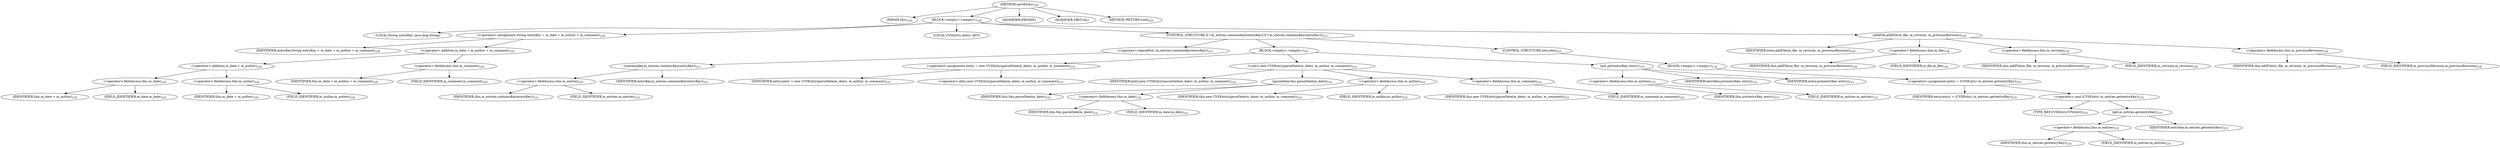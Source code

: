 digraph "saveEntry" {  
"411" [label = <(METHOD,saveEntry)<SUB>228</SUB>> ]
"16" [label = <(PARAM,this)<SUB>228</SUB>> ]
"412" [label = <(BLOCK,&lt;empty&gt;,&lt;empty&gt;)<SUB>228</SUB>> ]
"413" [label = <(LOCAL,String entryKey: java.lang.String)> ]
"414" [label = <(&lt;operator&gt;.assignment,String entryKey = m_date + m_author + m_comment)<SUB>229</SUB>> ]
"415" [label = <(IDENTIFIER,entryKey,String entryKey = m_date + m_author + m_comment)<SUB>229</SUB>> ]
"416" [label = <(&lt;operator&gt;.addition,m_date + m_author + m_comment)<SUB>229</SUB>> ]
"417" [label = <(&lt;operator&gt;.addition,m_date + m_author)<SUB>229</SUB>> ]
"418" [label = <(&lt;operator&gt;.fieldAccess,this.m_date)<SUB>229</SUB>> ]
"419" [label = <(IDENTIFIER,this,m_date + m_author)<SUB>229</SUB>> ]
"420" [label = <(FIELD_IDENTIFIER,m_date,m_date)<SUB>229</SUB>> ]
"421" [label = <(&lt;operator&gt;.fieldAccess,this.m_author)<SUB>229</SUB>> ]
"422" [label = <(IDENTIFIER,this,m_date + m_author)<SUB>229</SUB>> ]
"423" [label = <(FIELD_IDENTIFIER,m_author,m_author)<SUB>229</SUB>> ]
"424" [label = <(&lt;operator&gt;.fieldAccess,this.m_comment)<SUB>229</SUB>> ]
"425" [label = <(IDENTIFIER,this,m_date + m_author + m_comment)<SUB>229</SUB>> ]
"426" [label = <(FIELD_IDENTIFIER,m_comment,m_comment)<SUB>229</SUB>> ]
"18" [label = <(LOCAL,CVSEntry entry: ANY)> ]
"427" [label = <(CONTROL_STRUCTURE,if (!m_entries.containsKey(entryKey)),if (!m_entries.containsKey(entryKey)))<SUB>231</SUB>> ]
"428" [label = <(&lt;operator&gt;.logicalNot,!m_entries.containsKey(entryKey))<SUB>231</SUB>> ]
"429" [label = <(containsKey,m_entries.containsKey(entryKey))<SUB>231</SUB>> ]
"430" [label = <(&lt;operator&gt;.fieldAccess,this.m_entries)<SUB>231</SUB>> ]
"431" [label = <(IDENTIFIER,this,m_entries.containsKey(entryKey))<SUB>231</SUB>> ]
"432" [label = <(FIELD_IDENTIFIER,m_entries,m_entries)<SUB>231</SUB>> ]
"433" [label = <(IDENTIFIER,entryKey,m_entries.containsKey(entryKey))<SUB>231</SUB>> ]
"434" [label = <(BLOCK,&lt;empty&gt;,&lt;empty&gt;)<SUB>231</SUB>> ]
"435" [label = <(&lt;operator&gt;.assignment,entry = new CVSEntry(parseDate(m_date), m_author, m_comment))<SUB>232</SUB>> ]
"436" [label = <(IDENTIFIER,entry,entry = new CVSEntry(parseDate(m_date), m_author, m_comment))<SUB>232</SUB>> ]
"437" [label = <(&lt;operator&gt;.alloc,new CVSEntry(parseDate(m_date), m_author, m_comment))<SUB>232</SUB>> ]
"438" [label = <(&lt;init&gt;,new CVSEntry(parseDate(m_date), m_author, m_comment))<SUB>232</SUB>> ]
"17" [label = <(IDENTIFIER,entry,new CVSEntry(parseDate(m_date), m_author, m_comment))<SUB>232</SUB>> ]
"439" [label = <(parseDate,this.parseDate(m_date))<SUB>232</SUB>> ]
"15" [label = <(IDENTIFIER,this,this.parseDate(m_date))<SUB>232</SUB>> ]
"440" [label = <(&lt;operator&gt;.fieldAccess,this.m_date)<SUB>232</SUB>> ]
"441" [label = <(IDENTIFIER,this,this.parseDate(m_date))<SUB>232</SUB>> ]
"442" [label = <(FIELD_IDENTIFIER,m_date,m_date)<SUB>232</SUB>> ]
"443" [label = <(&lt;operator&gt;.fieldAccess,this.m_author)<SUB>232</SUB>> ]
"444" [label = <(IDENTIFIER,this,new CVSEntry(parseDate(m_date), m_author, m_comment))<SUB>232</SUB>> ]
"445" [label = <(FIELD_IDENTIFIER,m_author,m_author)<SUB>232</SUB>> ]
"446" [label = <(&lt;operator&gt;.fieldAccess,this.m_comment)<SUB>232</SUB>> ]
"447" [label = <(IDENTIFIER,this,new CVSEntry(parseDate(m_date), m_author, m_comment))<SUB>232</SUB>> ]
"448" [label = <(FIELD_IDENTIFIER,m_comment,m_comment)<SUB>232</SUB>> ]
"449" [label = <(put,put(entryKey, entry))<SUB>233</SUB>> ]
"450" [label = <(&lt;operator&gt;.fieldAccess,this.m_entries)<SUB>233</SUB>> ]
"451" [label = <(IDENTIFIER,this,put(entryKey, entry))<SUB>233</SUB>> ]
"452" [label = <(FIELD_IDENTIFIER,m_entries,m_entries)<SUB>233</SUB>> ]
"453" [label = <(IDENTIFIER,entryKey,put(entryKey, entry))<SUB>233</SUB>> ]
"454" [label = <(IDENTIFIER,entry,put(entryKey, entry))<SUB>233</SUB>> ]
"455" [label = <(CONTROL_STRUCTURE,else,else)<SUB>234</SUB>> ]
"456" [label = <(BLOCK,&lt;empty&gt;,&lt;empty&gt;)<SUB>234</SUB>> ]
"457" [label = <(&lt;operator&gt;.assignment,entry = (CVSEntry) m_entries.get(entryKey))<SUB>235</SUB>> ]
"458" [label = <(IDENTIFIER,entry,entry = (CVSEntry) m_entries.get(entryKey))<SUB>235</SUB>> ]
"459" [label = <(&lt;operator&gt;.cast,(CVSEntry) m_entries.get(entryKey))<SUB>235</SUB>> ]
"460" [label = <(TYPE_REF,CVSEntry,CVSEntry)<SUB>235</SUB>> ]
"461" [label = <(get,m_entries.get(entryKey))<SUB>235</SUB>> ]
"462" [label = <(&lt;operator&gt;.fieldAccess,this.m_entries)<SUB>235</SUB>> ]
"463" [label = <(IDENTIFIER,this,m_entries.get(entryKey))<SUB>235</SUB>> ]
"464" [label = <(FIELD_IDENTIFIER,m_entries,m_entries)<SUB>235</SUB>> ]
"465" [label = <(IDENTIFIER,entryKey,m_entries.get(entryKey))<SUB>235</SUB>> ]
"466" [label = <(addFile,addFile(m_file, m_revision, m_previousRevision))<SUB>238</SUB>> ]
"467" [label = <(IDENTIFIER,entry,addFile(m_file, m_revision, m_previousRevision))<SUB>238</SUB>> ]
"468" [label = <(&lt;operator&gt;.fieldAccess,this.m_file)<SUB>238</SUB>> ]
"469" [label = <(IDENTIFIER,this,addFile(m_file, m_revision, m_previousRevision))<SUB>238</SUB>> ]
"470" [label = <(FIELD_IDENTIFIER,m_file,m_file)<SUB>238</SUB>> ]
"471" [label = <(&lt;operator&gt;.fieldAccess,this.m_revision)<SUB>238</SUB>> ]
"472" [label = <(IDENTIFIER,this,addFile(m_file, m_revision, m_previousRevision))<SUB>238</SUB>> ]
"473" [label = <(FIELD_IDENTIFIER,m_revision,m_revision)<SUB>238</SUB>> ]
"474" [label = <(&lt;operator&gt;.fieldAccess,this.m_previousRevision)<SUB>238</SUB>> ]
"475" [label = <(IDENTIFIER,this,addFile(m_file, m_revision, m_previousRevision))<SUB>238</SUB>> ]
"476" [label = <(FIELD_IDENTIFIER,m_previousRevision,m_previousRevision)<SUB>238</SUB>> ]
"477" [label = <(MODIFIER,PRIVATE)> ]
"478" [label = <(MODIFIER,VIRTUAL)> ]
"479" [label = <(METHOD_RETURN,void)<SUB>228</SUB>> ]
  "411" -> "16" 
  "411" -> "412" 
  "411" -> "477" 
  "411" -> "478" 
  "411" -> "479" 
  "412" -> "413" 
  "412" -> "414" 
  "412" -> "18" 
  "412" -> "427" 
  "412" -> "466" 
  "414" -> "415" 
  "414" -> "416" 
  "416" -> "417" 
  "416" -> "424" 
  "417" -> "418" 
  "417" -> "421" 
  "418" -> "419" 
  "418" -> "420" 
  "421" -> "422" 
  "421" -> "423" 
  "424" -> "425" 
  "424" -> "426" 
  "427" -> "428" 
  "427" -> "434" 
  "427" -> "455" 
  "428" -> "429" 
  "429" -> "430" 
  "429" -> "433" 
  "430" -> "431" 
  "430" -> "432" 
  "434" -> "435" 
  "434" -> "438" 
  "434" -> "449" 
  "435" -> "436" 
  "435" -> "437" 
  "438" -> "17" 
  "438" -> "439" 
  "438" -> "443" 
  "438" -> "446" 
  "439" -> "15" 
  "439" -> "440" 
  "440" -> "441" 
  "440" -> "442" 
  "443" -> "444" 
  "443" -> "445" 
  "446" -> "447" 
  "446" -> "448" 
  "449" -> "450" 
  "449" -> "453" 
  "449" -> "454" 
  "450" -> "451" 
  "450" -> "452" 
  "455" -> "456" 
  "456" -> "457" 
  "457" -> "458" 
  "457" -> "459" 
  "459" -> "460" 
  "459" -> "461" 
  "461" -> "462" 
  "461" -> "465" 
  "462" -> "463" 
  "462" -> "464" 
  "466" -> "467" 
  "466" -> "468" 
  "466" -> "471" 
  "466" -> "474" 
  "468" -> "469" 
  "468" -> "470" 
  "471" -> "472" 
  "471" -> "473" 
  "474" -> "475" 
  "474" -> "476" 
}
